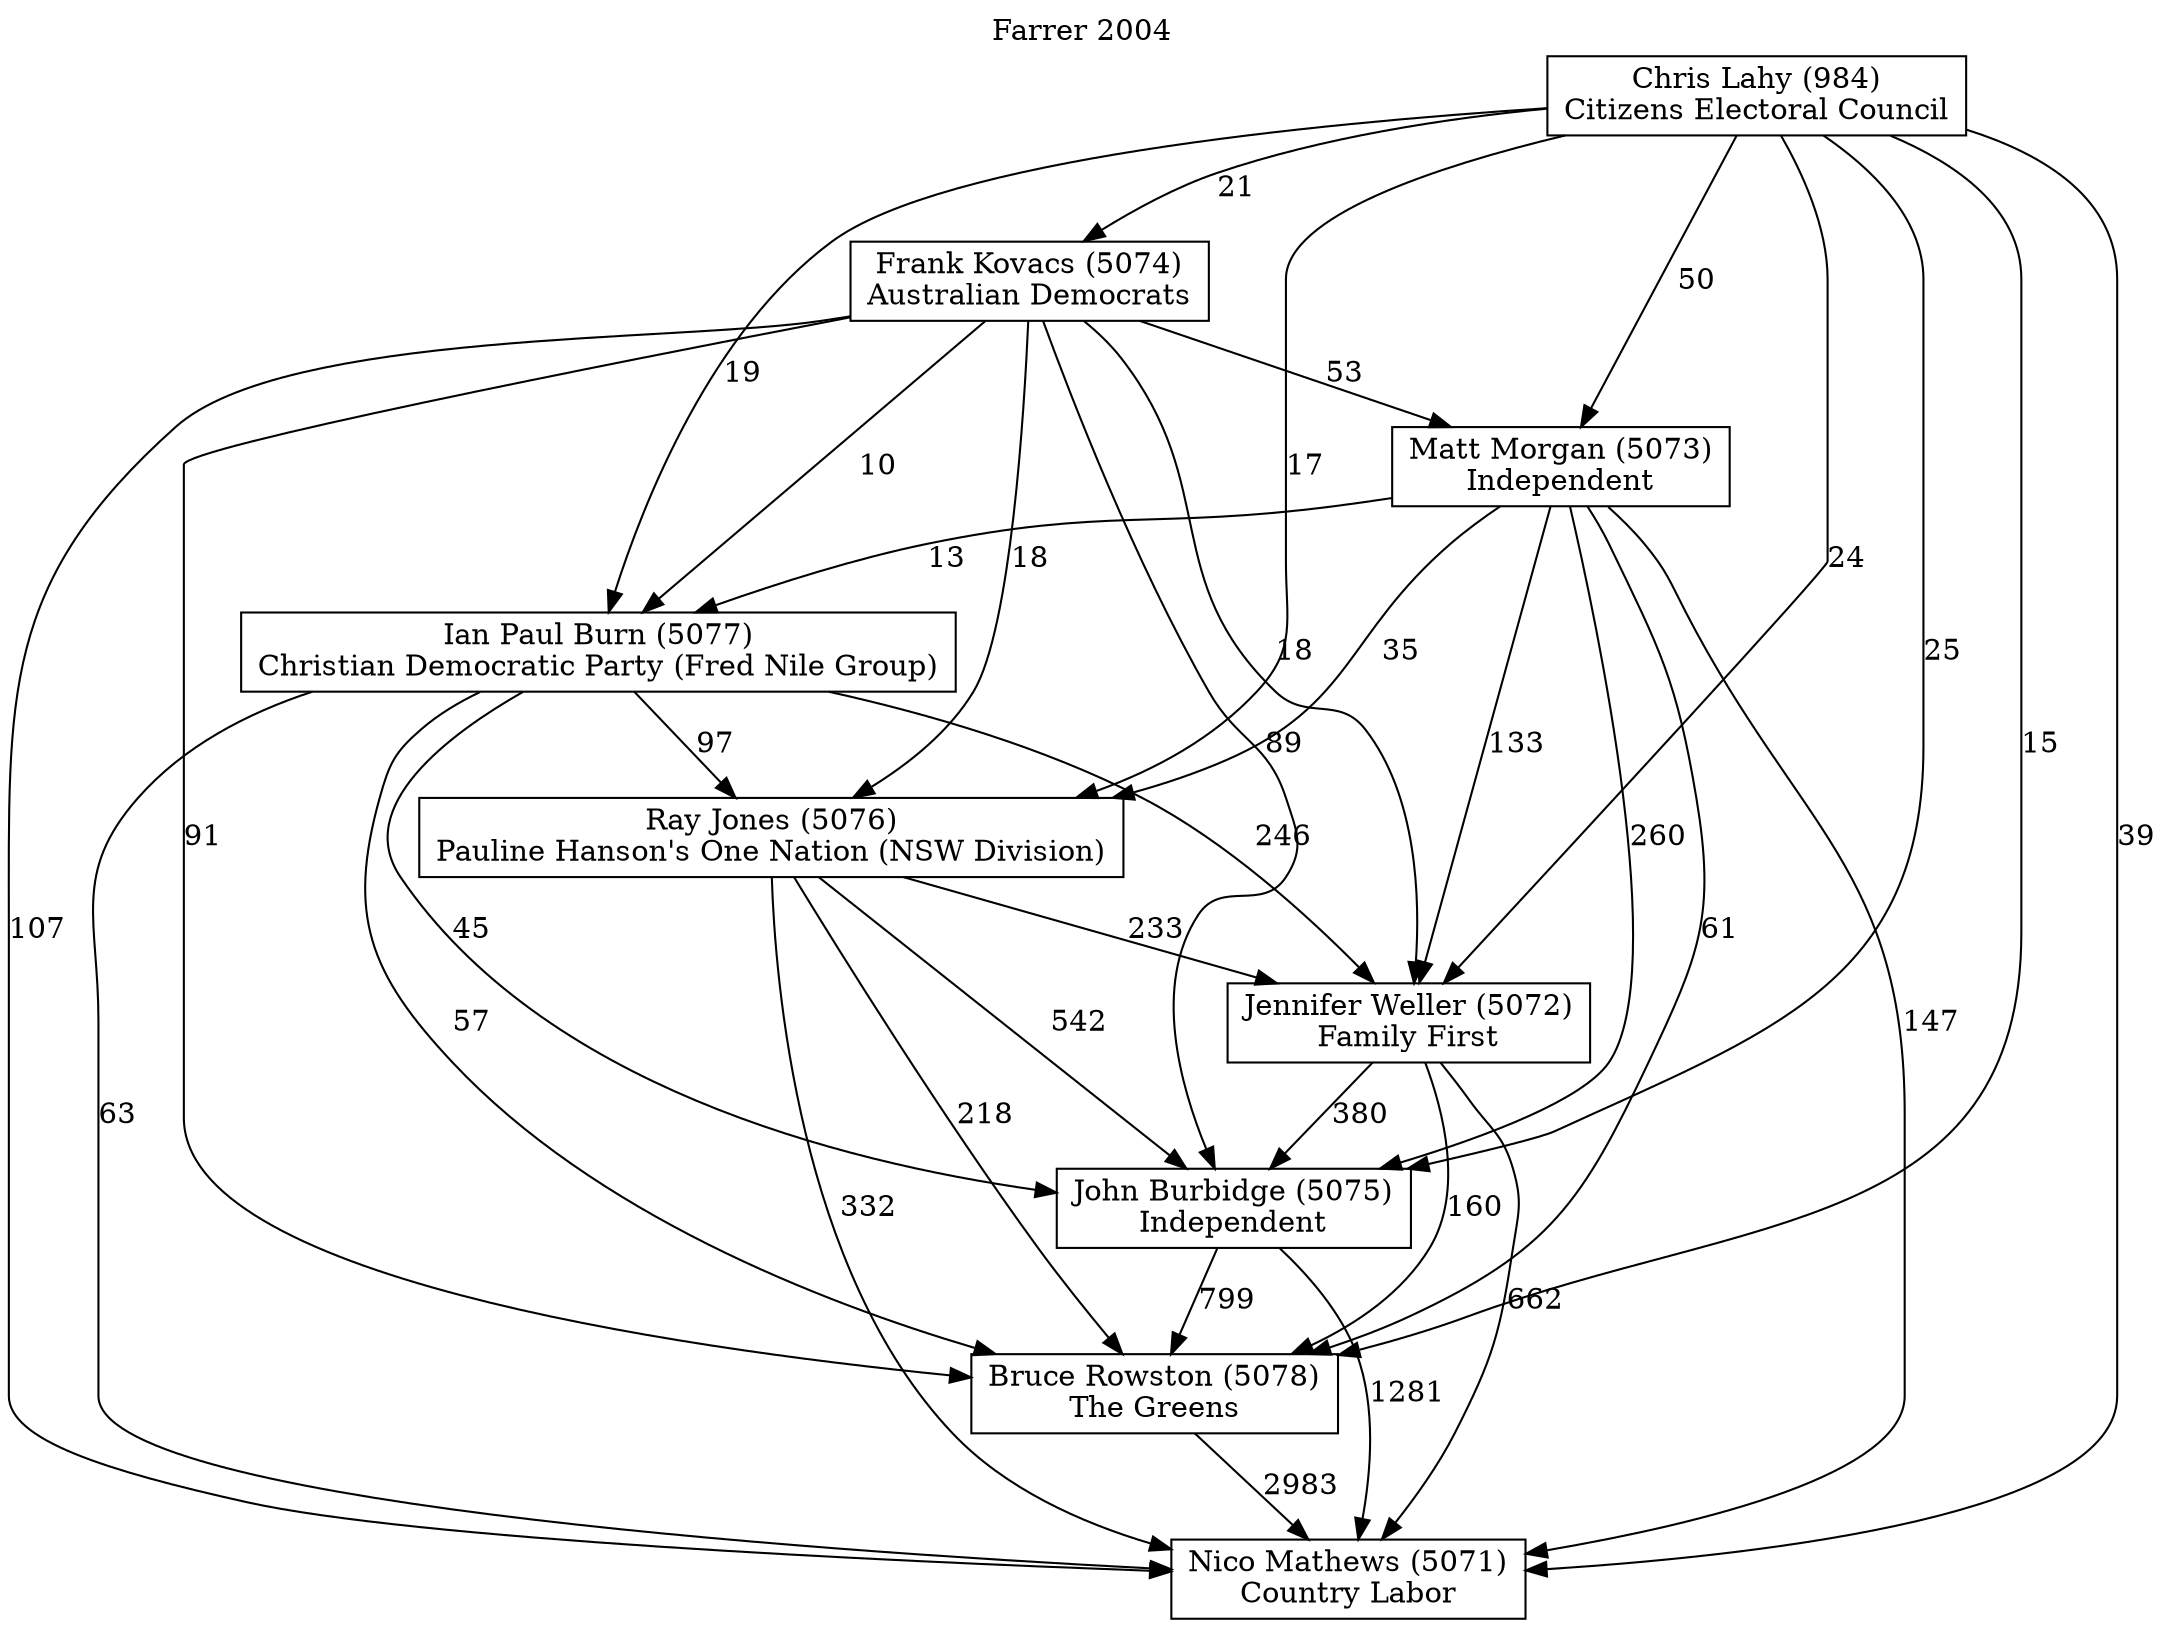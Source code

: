 // House preference flow
digraph "Nico Mathews (5071)_Farrer_2004" {
	graph [label="Farrer 2004" labelloc=t mclimit=10]
	node [shape=box]
	"Nico Mathews (5071)" [label="Nico Mathews (5071)
Country Labor"]
	"Bruce Rowston (5078)" [label="Bruce Rowston (5078)
The Greens"]
	"John Burbidge (5075)" [label="John Burbidge (5075)
Independent"]
	"Jennifer Weller (5072)" [label="Jennifer Weller (5072)
Family First"]
	"Ray Jones (5076)" [label="Ray Jones (5076)
Pauline Hanson's One Nation (NSW Division)"]
	"Ian Paul Burn (5077)" [label="Ian Paul Burn (5077)
Christian Democratic Party (Fred Nile Group)"]
	"Matt Morgan (5073)" [label="Matt Morgan (5073)
Independent"]
	"Frank Kovacs (5074)" [label="Frank Kovacs (5074)
Australian Democrats"]
	"Chris Lahy (984)" [label="Chris Lahy (984)
Citizens Electoral Council"]
	"Bruce Rowston (5078)" -> "Nico Mathews (5071)" [label=2983]
	"John Burbidge (5075)" -> "Bruce Rowston (5078)" [label=799]
	"Jennifer Weller (5072)" -> "John Burbidge (5075)" [label=380]
	"Ray Jones (5076)" -> "Jennifer Weller (5072)" [label=233]
	"Ian Paul Burn (5077)" -> "Ray Jones (5076)" [label=97]
	"Matt Morgan (5073)" -> "Ian Paul Burn (5077)" [label=13]
	"Frank Kovacs (5074)" -> "Matt Morgan (5073)" [label=53]
	"Chris Lahy (984)" -> "Frank Kovacs (5074)" [label=21]
	"John Burbidge (5075)" -> "Nico Mathews (5071)" [label=1281]
	"Jennifer Weller (5072)" -> "Nico Mathews (5071)" [label=662]
	"Ray Jones (5076)" -> "Nico Mathews (5071)" [label=332]
	"Ian Paul Burn (5077)" -> "Nico Mathews (5071)" [label=63]
	"Matt Morgan (5073)" -> "Nico Mathews (5071)" [label=147]
	"Frank Kovacs (5074)" -> "Nico Mathews (5071)" [label=107]
	"Chris Lahy (984)" -> "Nico Mathews (5071)" [label=39]
	"Chris Lahy (984)" -> "Matt Morgan (5073)" [label=50]
	"Frank Kovacs (5074)" -> "Ian Paul Burn (5077)" [label=10]
	"Chris Lahy (984)" -> "Ian Paul Burn (5077)" [label=19]
	"Matt Morgan (5073)" -> "Ray Jones (5076)" [label=35]
	"Frank Kovacs (5074)" -> "Ray Jones (5076)" [label=18]
	"Chris Lahy (984)" -> "Ray Jones (5076)" [label=17]
	"Ian Paul Burn (5077)" -> "Jennifer Weller (5072)" [label=246]
	"Matt Morgan (5073)" -> "Jennifer Weller (5072)" [label=133]
	"Frank Kovacs (5074)" -> "Jennifer Weller (5072)" [label=18]
	"Chris Lahy (984)" -> "Jennifer Weller (5072)" [label=24]
	"Ray Jones (5076)" -> "John Burbidge (5075)" [label=542]
	"Ian Paul Burn (5077)" -> "John Burbidge (5075)" [label=45]
	"Matt Morgan (5073)" -> "John Burbidge (5075)" [label=260]
	"Frank Kovacs (5074)" -> "John Burbidge (5075)" [label=89]
	"Chris Lahy (984)" -> "John Burbidge (5075)" [label=25]
	"Jennifer Weller (5072)" -> "Bruce Rowston (5078)" [label=160]
	"Ray Jones (5076)" -> "Bruce Rowston (5078)" [label=218]
	"Ian Paul Burn (5077)" -> "Bruce Rowston (5078)" [label=57]
	"Matt Morgan (5073)" -> "Bruce Rowston (5078)" [label=61]
	"Frank Kovacs (5074)" -> "Bruce Rowston (5078)" [label=91]
	"Chris Lahy (984)" -> "Bruce Rowston (5078)" [label=15]
}
